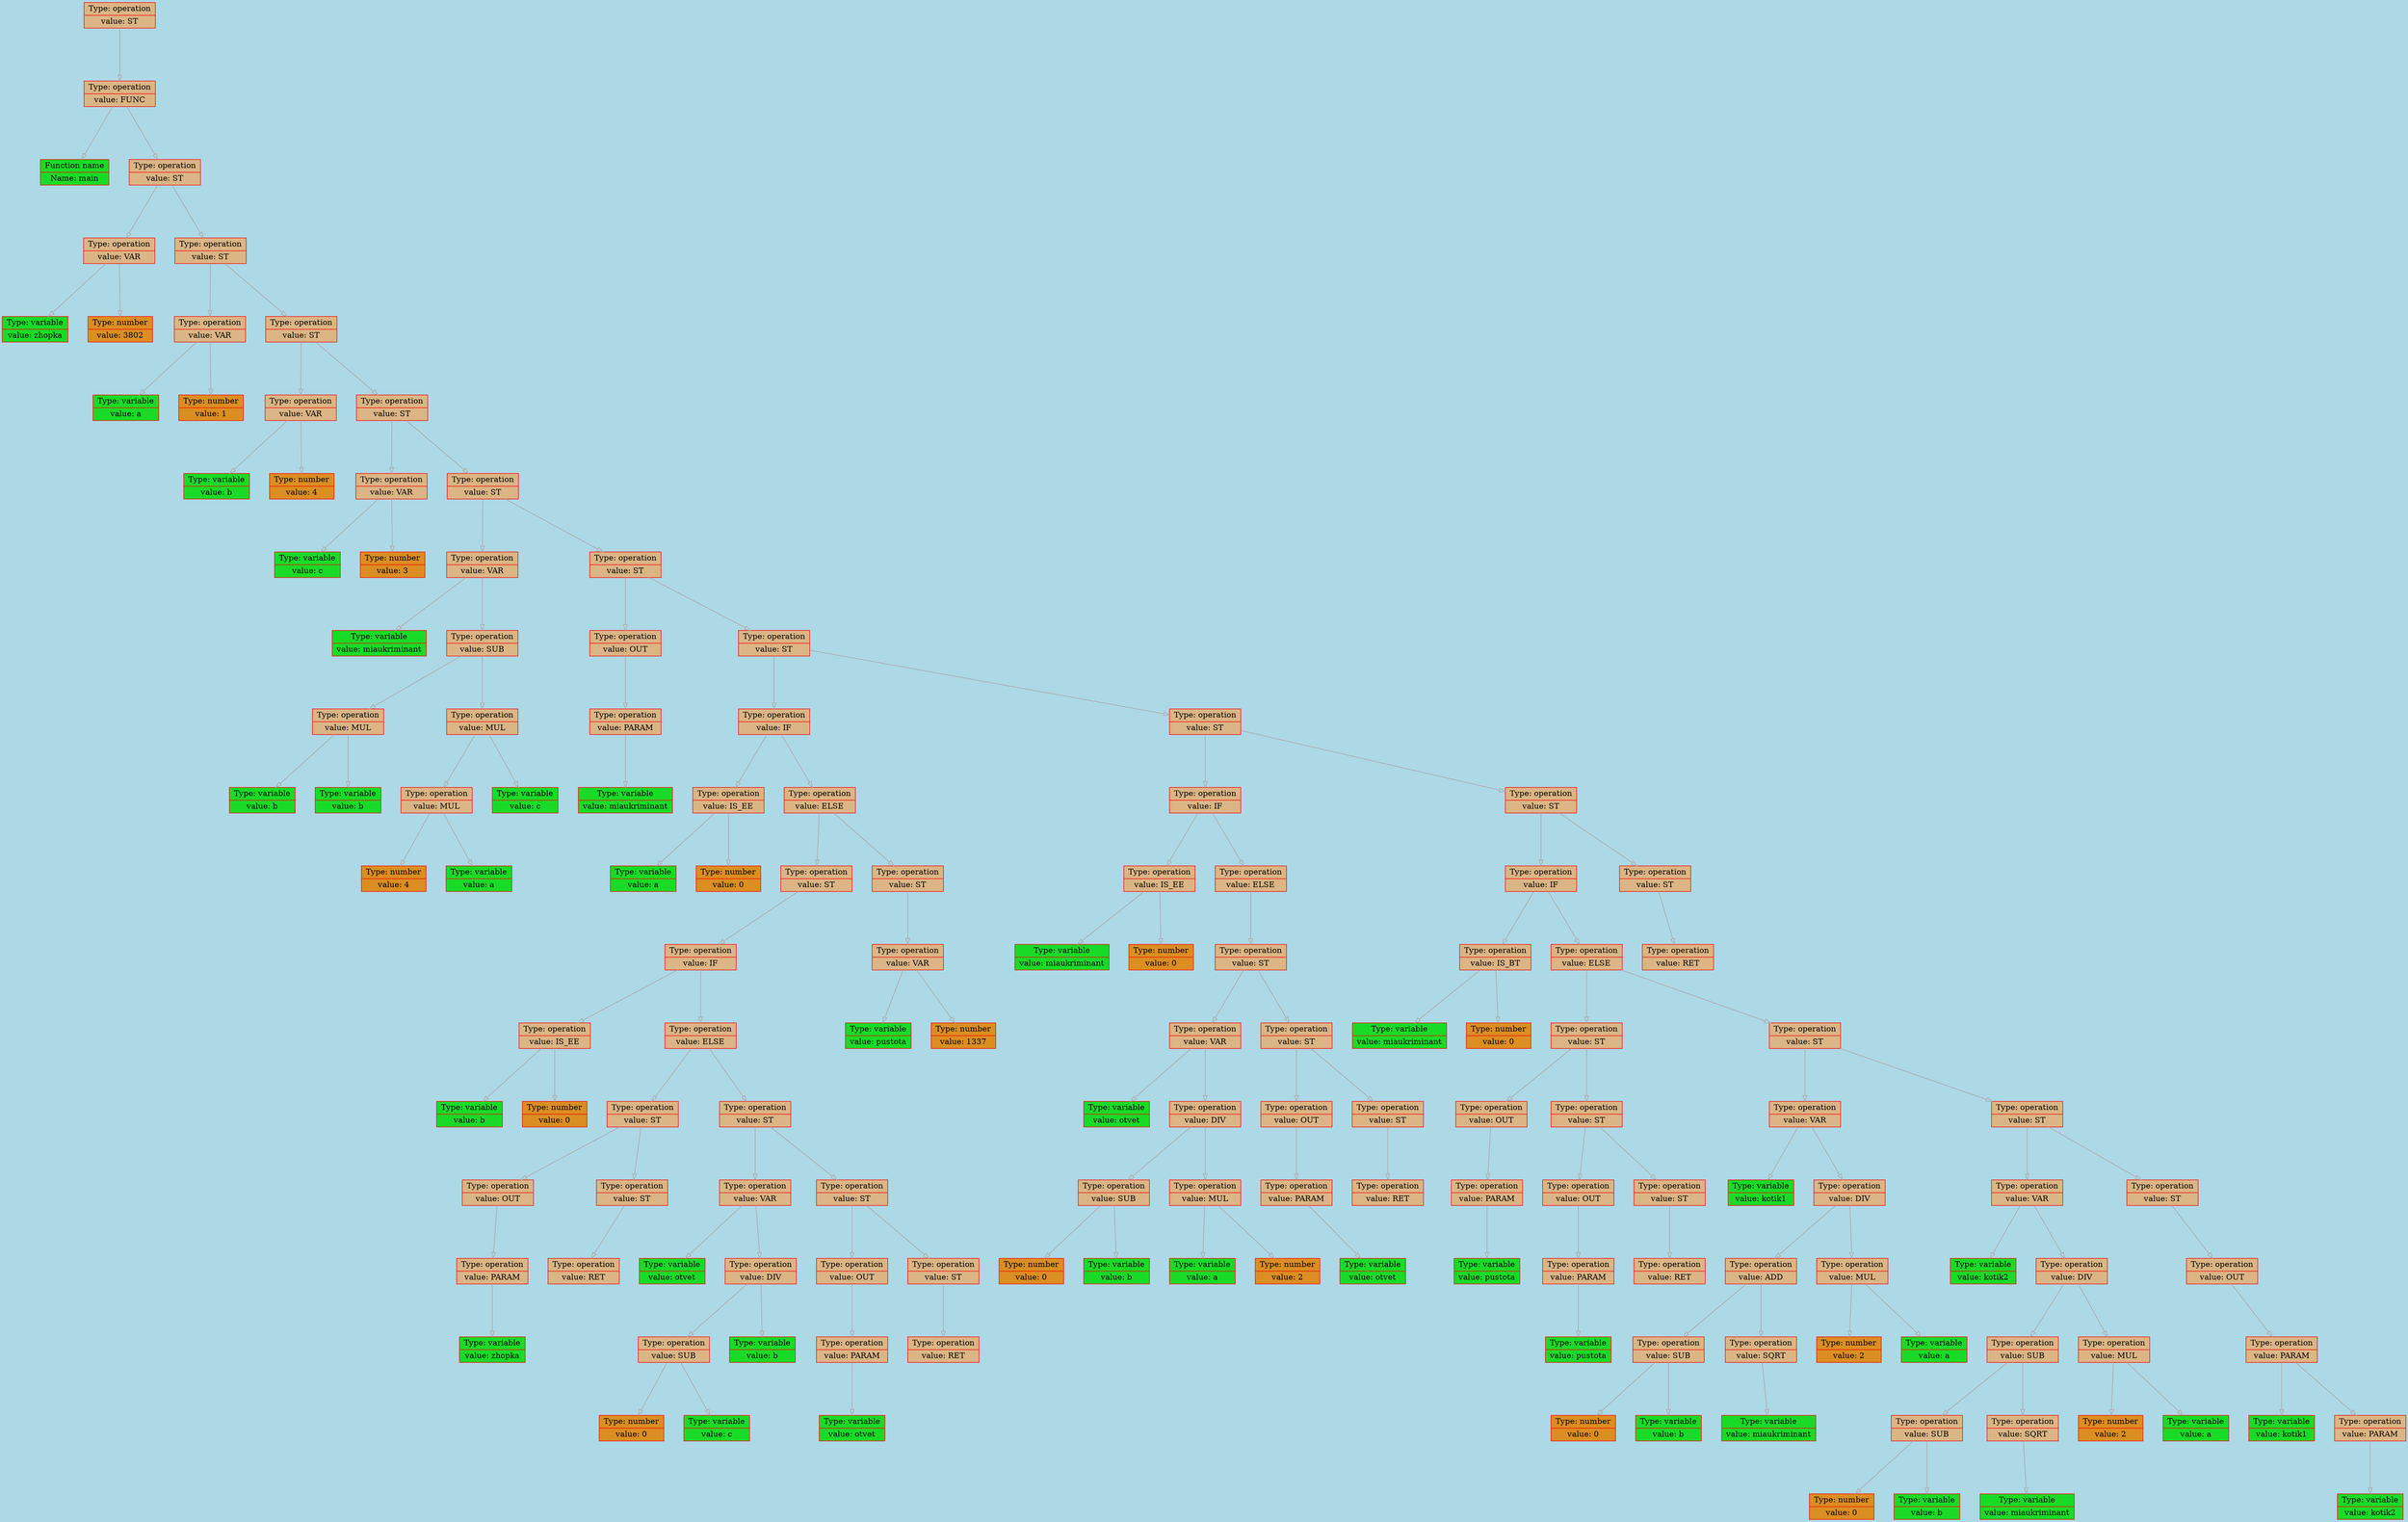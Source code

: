 
    digraph g {
        bgcolor="lightblue";
        dpi      = 200;
        fontname = "Comic Sans MS";
        fontsize = 20;
        rankdir   =  TB;
        edge [color = darkgrey, arrowhead = onormal, arrowsize = 1, penwidth = 1.2]
        graph[fillcolor = lightgreen, ranksep = 1.3, nodesep = 0.5,
        style = "rounded, filled",color = green, penwidth = 2]

    Node0x563a503e89f0[shape=record, width=0.2, style="filled", color="red", fillcolor="#DBB585",label=" {Type: operation | value: ST}"] 
 
Node0x563a503e89c0[shape=record, width=0.2, style="filled", color="red", fillcolor="#DBB585",label=" {Type: operation | value: FUNC}"] 
 
Node0x563a503dea60[shape=record, width=0.2, style="filled", color="red", fillcolor="#19DB27",label=" {Function name |Name: main}"] 
 
Node0x563a503e8990[shape=record, width=0.2, style="filled", color="red", fillcolor="#DBB585",label=" {Type: operation | value: ST}"] 
 
Node0x563a503deaf0[shape=record, width=0.2, style="filled", color="red", fillcolor="#DBB585",label=" {Type: operation | value: VAR}"] 
 
Node0x563a503dea90[shape=record, width=0.2, style="filled", color="red", fillcolor="#19DB27",label=" {Type: variable | value: zhopka}"] 
 
Node0x563a503deac0[shape=record, width=0.2, style="filled", color="red", fillcolor="#DB8E21",label=" {Type: number | value: 3802}"] 
 
Node0x563a503e8960[shape=record, width=0.2, style="filled", color="red", fillcolor="#DBB585",label=" {Type: operation | value: ST}"] 
 
Node0x563a503deb80[shape=record, width=0.2, style="filled", color="red", fillcolor="#DBB585",label=" {Type: operation | value: VAR}"] 
 
Node0x563a503deb20[shape=record, width=0.2, style="filled", color="red", fillcolor="#19DB27",label=" {Type: variable | value: a}"] 
 
Node0x563a503deb50[shape=record, width=0.2, style="filled", color="red", fillcolor="#DB8E21",label=" {Type: number | value: 1}"] 
 
Node0x563a503e8930[shape=record, width=0.2, style="filled", color="red", fillcolor="#DBB585",label=" {Type: operation | value: ST}"] 
 
Node0x563a503dec10[shape=record, width=0.2, style="filled", color="red", fillcolor="#DBB585",label=" {Type: operation | value: VAR}"] 
 
Node0x563a503debb0[shape=record, width=0.2, style="filled", color="red", fillcolor="#19DB27",label=" {Type: variable | value: b}"] 
 
Node0x563a503debe0[shape=record, width=0.2, style="filled", color="red", fillcolor="#DB8E21",label=" {Type: number | value: 4}"] 
 
Node0x563a503e8900[shape=record, width=0.2, style="filled", color="red", fillcolor="#DBB585",label=" {Type: operation | value: ST}"] 
 
Node0x563a503deca0[shape=record, width=0.2, style="filled", color="red", fillcolor="#DBB585",label=" {Type: operation | value: VAR}"] 
 
Node0x563a503dec40[shape=record, width=0.2, style="filled", color="red", fillcolor="#19DB27",label=" {Type: variable | value: c}"] 
 
Node0x563a503dec70[shape=record, width=0.2, style="filled", color="red", fillcolor="#DB8E21",label=" {Type: number | value: 3}"] 
 
Node0x563a503e88d0[shape=record, width=0.2, style="filled", color="red", fillcolor="#DBB585",label=" {Type: operation | value: ST}"] 
 
Node0x563a503deeb0[shape=record, width=0.2, style="filled", color="red", fillcolor="#DBB585",label=" {Type: operation | value: VAR}"] 
 
Node0x563a503decd0[shape=record, width=0.2, style="filled", color="red", fillcolor="#19DB27",label=" {Type: variable | value: miaukriminant}"] 
 
Node0x563a503dee80[shape=record, width=0.2, style="filled", color="red", fillcolor="#DBB585",label=" {Type: operation | value: SUB}"] 
 
Node0x563a503ded60[shape=record, width=0.2, style="filled", color="red", fillcolor="#DBB585",label=" {Type: operation | value: MUL}"] 
 
Node0x563a503ded00[shape=record, width=0.2, style="filled", color="red", fillcolor="#19DB27",label=" {Type: variable | value: b}"] 
 
Node0x563a503ded30[shape=record, width=0.2, style="filled", color="red", fillcolor="#19DB27",label=" {Type: variable | value: b}"] 
 
Node0x563a503dee50[shape=record, width=0.2, style="filled", color="red", fillcolor="#DBB585",label=" {Type: operation | value: MUL}"] 
 
Node0x563a503dedf0[shape=record, width=0.2, style="filled", color="red", fillcolor="#DBB585",label=" {Type: operation | value: MUL}"] 
 
Node0x563a503ded90[shape=record, width=0.2, style="filled", color="red", fillcolor="#DB8E21",label=" {Type: number | value: 4}"] 
 
Node0x563a503dedc0[shape=record, width=0.2, style="filled", color="red", fillcolor="#19DB27",label=" {Type: variable | value: a}"] 
 
Node0x563a503dee20[shape=record, width=0.2, style="filled", color="red", fillcolor="#19DB27",label=" {Type: variable | value: c}"] 
 
Node0x563a503e88a0[shape=record, width=0.2, style="filled", color="red", fillcolor="#DBB585",label=" {Type: operation | value: ST}"] 
 
Node0x563a503def40[shape=record, width=0.2, style="filled", color="red", fillcolor="#DBB585",label=" {Type: operation | value: OUT}"] 
 
Node0x563a503def10[shape=record, width=0.2, style="filled", color="red", fillcolor="#DBB585",label=" {Type: operation | value: PARAM}"] 
 
Node0x563a503deee0[shape=record, width=0.2, style="filled", color="red", fillcolor="#19DB27",label=" {Type: variable | value: miaukriminant}"] 
 
Node0x563a503e8870[shape=record, width=0.2, style="filled", color="red", fillcolor="#DBB585",label=" {Type: operation | value: ST}"] 
 
Node0x563a503e7ac0[shape=record, width=0.2, style="filled", color="red", fillcolor="#DBB585",label=" {Type: operation | value: IF}"] 
 
Node0x563a503defd0[shape=record, width=0.2, style="filled", color="red", fillcolor="#DBB585",label=" {Type: operation | value: IS_EE}"] 
 
Node0x563a503def70[shape=record, width=0.2, style="filled", color="red", fillcolor="#19DB27",label=" {Type: variable | value: a}"] 
 
Node0x563a503defa0[shape=record, width=0.2, style="filled", color="red", fillcolor="#DB8E21",label=" {Type: number | value: 0}"] 
 
Node0x563a503e7a90[shape=record, width=0.2, style="filled", color="red", fillcolor="#DBB585",label=" {Type: operation | value: ELSE}"] 
 
Node0x563a503e79a0[shape=record, width=0.2, style="filled", color="red", fillcolor="#DBB585",label=" {Type: operation | value: ST}"] 
 
Node0x563a503e7970[shape=record, width=0.2, style="filled", color="red", fillcolor="#DBB585",label=" {Type: operation | value: IF}"] 
 
Node0x563a503df060[shape=record, width=0.2, style="filled", color="red", fillcolor="#DBB585",label=" {Type: operation | value: IS_EE}"] 
 
Node0x563a503df000[shape=record, width=0.2, style="filled", color="red", fillcolor="#19DB27",label=" {Type: variable | value: b}"] 
 
Node0x563a503df030[shape=record, width=0.2, style="filled", color="red", fillcolor="#DB8E21",label=" {Type: number | value: 0}"] 
 
Node0x563a503e7940[shape=record, width=0.2, style="filled", color="red", fillcolor="#DBB585",label=" {Type: operation | value: ELSE}"] 
 
Node0x563a503df180[shape=record, width=0.2, style="filled", color="red", fillcolor="#DBB585",label=" {Type: operation | value: ST}"] 
 
Node0x563a503df0f0[shape=record, width=0.2, style="filled", color="red", fillcolor="#DBB585",label=" {Type: operation | value: OUT}"] 
 
Node0x563a503df0c0[shape=record, width=0.2, style="filled", color="red", fillcolor="#DBB585",label=" {Type: operation | value: PARAM}"] 
 
Node0x563a503df090[shape=record, width=0.2, style="filled", color="red", fillcolor="#19DB27",label=" {Type: variable | value: zhopka}"] 
 
Node0x563a503df150[shape=record, width=0.2, style="filled", color="red", fillcolor="#DBB585",label=" {Type: operation | value: ST}"] 
 
Node0x563a503df120[shape=record, width=0.2, style="filled", color="red", fillcolor="#DBB585",label=" {Type: operation | value: RET}"] 
 
Node0x563a503e7910[shape=record, width=0.2, style="filled", color="red", fillcolor="#DBB585",label=" {Type: operation | value: ST}"] 
 
Node0x563a503e77c0[shape=record, width=0.2, style="filled", color="red", fillcolor="#DBB585",label=" {Type: operation | value: VAR}"] 
 
Node0x563a503df1b0[shape=record, width=0.2, style="filled", color="red", fillcolor="#19DB27",label=" {Type: variable | value: otvet}"] 
 
Node0x563a503e7790[shape=record, width=0.2, style="filled", color="red", fillcolor="#DBB585",label=" {Type: operation | value: DIV}"] 
 
Node0x563a503e7730[shape=record, width=0.2, style="filled", color="red", fillcolor="#DBB585",label=" {Type: operation | value: SUB}"] 
 
Node0x563a503df1e0[shape=record, width=0.2, style="filled", color="red", fillcolor="#DB8E21",label=" {Type: number | value: 0}"] 
 
Node0x563a503e7700[shape=record, width=0.2, style="filled", color="red", fillcolor="#19DB27",label=" {Type: variable | value: c}"] 
 
Node0x563a503e7760[shape=record, width=0.2, style="filled", color="red", fillcolor="#19DB27",label=" {Type: variable | value: b}"] 
 
Node0x563a503e78e0[shape=record, width=0.2, style="filled", color="red", fillcolor="#DBB585",label=" {Type: operation | value: ST}"] 
 
Node0x563a503e7850[shape=record, width=0.2, style="filled", color="red", fillcolor="#DBB585",label=" {Type: operation | value: OUT}"] 
 
Node0x563a503e7820[shape=record, width=0.2, style="filled", color="red", fillcolor="#DBB585",label=" {Type: operation | value: PARAM}"] 
 
Node0x563a503e77f0[shape=record, width=0.2, style="filled", color="red", fillcolor="#19DB27",label=" {Type: variable | value: otvet}"] 
 
Node0x563a503e78b0[shape=record, width=0.2, style="filled", color="red", fillcolor="#DBB585",label=" {Type: operation | value: ST}"] 
 
Node0x563a503e7880[shape=record, width=0.2, style="filled", color="red", fillcolor="#DBB585",label=" {Type: operation | value: RET}"] 
 
Node0x563a503e7a60[shape=record, width=0.2, style="filled", color="red", fillcolor="#DBB585",label=" {Type: operation | value: ST}"] 
 
Node0x563a503e7a30[shape=record, width=0.2, style="filled", color="red", fillcolor="#DBB585",label=" {Type: operation | value: VAR}"] 
 
Node0x563a503e79d0[shape=record, width=0.2, style="filled", color="red", fillcolor="#19DB27",label=" {Type: variable | value: pustota}"] 
 
Node0x563a503e7a00[shape=record, width=0.2, style="filled", color="red", fillcolor="#DB8E21",label=" {Type: number | value: 1337}"] 
 
Node0x563a503e8840[shape=record, width=0.2, style="filled", color="red", fillcolor="#DBB585",label=" {Type: operation | value: ST}"] 
 
Node0x563a503e7eb0[shape=record, width=0.2, style="filled", color="red", fillcolor="#DBB585",label=" {Type: operation | value: IF}"] 
 
Node0x563a503e7b50[shape=record, width=0.2, style="filled", color="red", fillcolor="#DBB585",label=" {Type: operation | value: IS_EE}"] 
 
Node0x563a503e7af0[shape=record, width=0.2, style="filled", color="red", fillcolor="#19DB27",label=" {Type: variable | value: miaukriminant}"] 
 
Node0x563a503e7b20[shape=record, width=0.2, style="filled", color="red", fillcolor="#DB8E21",label=" {Type: number | value: 0}"] 
 
Node0x563a503e7e80[shape=record, width=0.2, style="filled", color="red", fillcolor="#DBB585",label=" {Type: operation | value: ELSE}"] 
 
Node0x563a503e7e50[shape=record, width=0.2, style="filled", color="red", fillcolor="#DBB585",label=" {Type: operation | value: ST}"] 
 
Node0x563a503e7d00[shape=record, width=0.2, style="filled", color="red", fillcolor="#DBB585",label=" {Type: operation | value: VAR}"] 
 
Node0x563a503e7b80[shape=record, width=0.2, style="filled", color="red", fillcolor="#19DB27",label=" {Type: variable | value: otvet}"] 
 
Node0x563a503e7cd0[shape=record, width=0.2, style="filled", color="red", fillcolor="#DBB585",label=" {Type: operation | value: DIV}"] 
 
Node0x563a503e7c10[shape=record, width=0.2, style="filled", color="red", fillcolor="#DBB585",label=" {Type: operation | value: SUB}"] 
 
Node0x563a503e7bb0[shape=record, width=0.2, style="filled", color="red", fillcolor="#DB8E21",label=" {Type: number | value: 0}"] 
 
Node0x563a503e7be0[shape=record, width=0.2, style="filled", color="red", fillcolor="#19DB27",label=" {Type: variable | value: b}"] 
 
Node0x563a503e7ca0[shape=record, width=0.2, style="filled", color="red", fillcolor="#DBB585",label=" {Type: operation | value: MUL}"] 
 
Node0x563a503e7c40[shape=record, width=0.2, style="filled", color="red", fillcolor="#19DB27",label=" {Type: variable | value: a}"] 
 
Node0x563a503e7c70[shape=record, width=0.2, style="filled", color="red", fillcolor="#DB8E21",label=" {Type: number | value: 2}"] 
 
Node0x563a503e7e20[shape=record, width=0.2, style="filled", color="red", fillcolor="#DBB585",label=" {Type: operation | value: ST}"] 
 
Node0x563a503e7d90[shape=record, width=0.2, style="filled", color="red", fillcolor="#DBB585",label=" {Type: operation | value: OUT}"] 
 
Node0x563a503e7d60[shape=record, width=0.2, style="filled", color="red", fillcolor="#DBB585",label=" {Type: operation | value: PARAM}"] 
 
Node0x563a503e7d30[shape=record, width=0.2, style="filled", color="red", fillcolor="#19DB27",label=" {Type: variable | value: otvet}"] 
 
Node0x563a503e7df0[shape=record, width=0.2, style="filled", color="red", fillcolor="#DBB585",label=" {Type: operation | value: ST}"] 
 
Node0x563a503e7dc0[shape=record, width=0.2, style="filled", color="red", fillcolor="#DBB585",label=" {Type: operation | value: RET}"] 
 
Node0x563a503e8810[shape=record, width=0.2, style="filled", color="red", fillcolor="#DBB585",label=" {Type: operation | value: ST}"] 
 
Node0x563a503e8780[shape=record, width=0.2, style="filled", color="red", fillcolor="#DBB585",label=" {Type: operation | value: IF}"] 
 
Node0x563a503e7f40[shape=record, width=0.2, style="filled", color="red", fillcolor="#DBB585",label=" {Type: operation | value: IS_BT}"] 
 
Node0x563a503e7ee0[shape=record, width=0.2, style="filled", color="red", fillcolor="#19DB27",label=" {Type: variable | value: miaukriminant}"] 
 
Node0x563a503e7f10[shape=record, width=0.2, style="filled", color="red", fillcolor="#DB8E21",label=" {Type: number | value: 0}"] 
 
Node0x563a503e8750[shape=record, width=0.2, style="filled", color="red", fillcolor="#DBB585",label=" {Type: operation | value: ELSE}"] 
 
Node0x563a503e8120[shape=record, width=0.2, style="filled", color="red", fillcolor="#DBB585",label=" {Type: operation | value: ST}"] 
 
Node0x563a503e7fd0[shape=record, width=0.2, style="filled", color="red", fillcolor="#DBB585",label=" {Type: operation | value: OUT}"] 
 
Node0x563a503e7fa0[shape=record, width=0.2, style="filled", color="red", fillcolor="#DBB585",label=" {Type: operation | value: PARAM}"] 
 
Node0x563a503e7f70[shape=record, width=0.2, style="filled", color="red", fillcolor="#19DB27",label=" {Type: variable | value: pustota}"] 
 
Node0x563a503e80f0[shape=record, width=0.2, style="filled", color="red", fillcolor="#DBB585",label=" {Type: operation | value: ST}"] 
 
Node0x563a503e8060[shape=record, width=0.2, style="filled", color="red", fillcolor="#DBB585",label=" {Type: operation | value: OUT}"] 
 
Node0x563a503e8030[shape=record, width=0.2, style="filled", color="red", fillcolor="#DBB585",label=" {Type: operation | value: PARAM}"] 
 
Node0x563a503e8000[shape=record, width=0.2, style="filled", color="red", fillcolor="#19DB27",label=" {Type: variable | value: pustota}"] 
 
Node0x563a503e80c0[shape=record, width=0.2, style="filled", color="red", fillcolor="#DBB585",label=" {Type: operation | value: ST}"] 
 
Node0x563a503e8090[shape=record, width=0.2, style="filled", color="red", fillcolor="#DBB585",label=" {Type: operation | value: RET}"] 
 
Node0x563a503e8720[shape=record, width=0.2, style="filled", color="red", fillcolor="#DBB585",label=" {Type: operation | value: ST}"] 
 
Node0x563a503e8360[shape=record, width=0.2, style="filled", color="red", fillcolor="#DBB585",label=" {Type: operation | value: VAR}"] 
 
Node0x563a503e8150[shape=record, width=0.2, style="filled", color="red", fillcolor="#19DB27",label=" {Type: variable | value: kotik1}"] 
 
Node0x563a503e8330[shape=record, width=0.2, style="filled", color="red", fillcolor="#DBB585",label=" {Type: operation | value: DIV}"] 
 
Node0x563a503e8270[shape=record, width=0.2, style="filled", color="red", fillcolor="#DBB585",label=" {Type: operation | value: ADD}"] 
 
Node0x563a503e81e0[shape=record, width=0.2, style="filled", color="red", fillcolor="#DBB585",label=" {Type: operation | value: SUB}"] 
 
Node0x563a503e8180[shape=record, width=0.2, style="filled", color="red", fillcolor="#DB8E21",label=" {Type: number | value: 0}"] 
 
Node0x563a503e81b0[shape=record, width=0.2, style="filled", color="red", fillcolor="#19DB27",label=" {Type: variable | value: b}"] 
 
Node0x563a503e8240[shape=record, width=0.2, style="filled", color="red", fillcolor="#DBB585",label=" {Type: operation | value: SQRT}"] 
 
Node0x563a503e8210[shape=record, width=0.2, style="filled", color="red", fillcolor="#19DB27",label=" {Type: variable | value: miaukriminant}"] 
 
Node0x563a503e8300[shape=record, width=0.2, style="filled", color="red", fillcolor="#DBB585",label=" {Type: operation | value: MUL}"] 
 
Node0x563a503e82a0[shape=record, width=0.2, style="filled", color="red", fillcolor="#DB8E21",label=" {Type: number | value: 2}"] 
 
Node0x563a503e82d0[shape=record, width=0.2, style="filled", color="red", fillcolor="#19DB27",label=" {Type: variable | value: a}"] 
 
Node0x563a503e86f0[shape=record, width=0.2, style="filled", color="red", fillcolor="#DBB585",label=" {Type: operation | value: ST}"] 
 
Node0x563a503e85a0[shape=record, width=0.2, style="filled", color="red", fillcolor="#DBB585",label=" {Type: operation | value: VAR}"] 
 
Node0x563a503e8390[shape=record, width=0.2, style="filled", color="red", fillcolor="#19DB27",label=" {Type: variable | value: kotik2}"] 
 
Node0x563a503e8570[shape=record, width=0.2, style="filled", color="red", fillcolor="#DBB585",label=" {Type: operation | value: DIV}"] 
 
Node0x563a503e84b0[shape=record, width=0.2, style="filled", color="red", fillcolor="#DBB585",label=" {Type: operation | value: SUB}"] 
 
Node0x563a503e8420[shape=record, width=0.2, style="filled", color="red", fillcolor="#DBB585",label=" {Type: operation | value: SUB}"] 
 
Node0x563a503e83c0[shape=record, width=0.2, style="filled", color="red", fillcolor="#DB8E21",label=" {Type: number | value: 0}"] 
 
Node0x563a503e83f0[shape=record, width=0.2, style="filled", color="red", fillcolor="#19DB27",label=" {Type: variable | value: b}"] 
 
Node0x563a503e8480[shape=record, width=0.2, style="filled", color="red", fillcolor="#DBB585",label=" {Type: operation | value: SQRT}"] 
 
Node0x563a503e8450[shape=record, width=0.2, style="filled", color="red", fillcolor="#19DB27",label=" {Type: variable | value: miaukriminant}"] 
 
Node0x563a503e8540[shape=record, width=0.2, style="filled", color="red", fillcolor="#DBB585",label=" {Type: operation | value: MUL}"] 
 
Node0x563a503e84e0[shape=record, width=0.2, style="filled", color="red", fillcolor="#DB8E21",label=" {Type: number | value: 2}"] 
 
Node0x563a503e8510[shape=record, width=0.2, style="filled", color="red", fillcolor="#19DB27",label=" {Type: variable | value: a}"] 
 
Node0x563a503e86c0[shape=record, width=0.2, style="filled", color="red", fillcolor="#DBB585",label=" {Type: operation | value: ST}"] 
 
Node0x563a503e8690[shape=record, width=0.2, style="filled", color="red", fillcolor="#DBB585",label=" {Type: operation | value: OUT}"] 
 
Node0x563a503e8660[shape=record, width=0.2, style="filled", color="red", fillcolor="#DBB585",label=" {Type: operation | value: PARAM}"] 
 
Node0x563a503e85d0[shape=record, width=0.2, style="filled", color="red", fillcolor="#19DB27",label=" {Type: variable | value: kotik1}"] 
 
Node0x563a503e8630[shape=record, width=0.2, style="filled", color="red", fillcolor="#DBB585",label=" {Type: operation | value: PARAM}"] 
 
Node0x563a503e8600[shape=record, width=0.2, style="filled", color="red", fillcolor="#19DB27",label=" {Type: variable | value: kotik2}"] 
 
Node0x563a503e87e0[shape=record, width=0.2, style="filled", color="red", fillcolor="#DBB585",label=" {Type: operation | value: ST}"] 
 
Node0x563a503e87b0[shape=record, width=0.2, style="filled", color="red", fillcolor="#DBB585",label=" {Type: operation | value: RET}"] 
 
Node0x563a503e89f0->Node0x563a503e89c0
Node0x563a503e89c0->Node0x563a503dea60
Node0x563a503e89c0->Node0x563a503e8990
Node0x563a503e8990->Node0x563a503deaf0
Node0x563a503deaf0->Node0x563a503dea90
Node0x563a503deaf0->Node0x563a503deac0
Node0x563a503e8990->Node0x563a503e8960
Node0x563a503e8960->Node0x563a503deb80
Node0x563a503deb80->Node0x563a503deb20
Node0x563a503deb80->Node0x563a503deb50
Node0x563a503e8960->Node0x563a503e8930
Node0x563a503e8930->Node0x563a503dec10
Node0x563a503dec10->Node0x563a503debb0
Node0x563a503dec10->Node0x563a503debe0
Node0x563a503e8930->Node0x563a503e8900
Node0x563a503e8900->Node0x563a503deca0
Node0x563a503deca0->Node0x563a503dec40
Node0x563a503deca0->Node0x563a503dec70
Node0x563a503e8900->Node0x563a503e88d0
Node0x563a503e88d0->Node0x563a503deeb0
Node0x563a503deeb0->Node0x563a503decd0
Node0x563a503deeb0->Node0x563a503dee80
Node0x563a503dee80->Node0x563a503ded60
Node0x563a503ded60->Node0x563a503ded00
Node0x563a503ded60->Node0x563a503ded30
Node0x563a503dee80->Node0x563a503dee50
Node0x563a503dee50->Node0x563a503dedf0
Node0x563a503dedf0->Node0x563a503ded90
Node0x563a503dedf0->Node0x563a503dedc0
Node0x563a503dee50->Node0x563a503dee20
Node0x563a503e88d0->Node0x563a503e88a0
Node0x563a503e88a0->Node0x563a503def40
Node0x563a503def40->Node0x563a503def10
Node0x563a503def10->Node0x563a503deee0
Node0x563a503e88a0->Node0x563a503e8870
Node0x563a503e8870->Node0x563a503e7ac0
Node0x563a503e7ac0->Node0x563a503defd0
Node0x563a503defd0->Node0x563a503def70
Node0x563a503defd0->Node0x563a503defa0
Node0x563a503e7ac0->Node0x563a503e7a90
Node0x563a503e7a90->Node0x563a503e79a0
Node0x563a503e79a0->Node0x563a503e7970
Node0x563a503e7970->Node0x563a503df060
Node0x563a503df060->Node0x563a503df000
Node0x563a503df060->Node0x563a503df030
Node0x563a503e7970->Node0x563a503e7940
Node0x563a503e7940->Node0x563a503df180
Node0x563a503df180->Node0x563a503df0f0
Node0x563a503df0f0->Node0x563a503df0c0
Node0x563a503df0c0->Node0x563a503df090
Node0x563a503df180->Node0x563a503df150
Node0x563a503df150->Node0x563a503df120
Node0x563a503e7940->Node0x563a503e7910
Node0x563a503e7910->Node0x563a503e77c0
Node0x563a503e77c0->Node0x563a503df1b0
Node0x563a503e77c0->Node0x563a503e7790
Node0x563a503e7790->Node0x563a503e7730
Node0x563a503e7730->Node0x563a503df1e0
Node0x563a503e7730->Node0x563a503e7700
Node0x563a503e7790->Node0x563a503e7760
Node0x563a503e7910->Node0x563a503e78e0
Node0x563a503e78e0->Node0x563a503e7850
Node0x563a503e7850->Node0x563a503e7820
Node0x563a503e7820->Node0x563a503e77f0
Node0x563a503e78e0->Node0x563a503e78b0
Node0x563a503e78b0->Node0x563a503e7880
Node0x563a503e7a90->Node0x563a503e7a60
Node0x563a503e7a60->Node0x563a503e7a30
Node0x563a503e7a30->Node0x563a503e79d0
Node0x563a503e7a30->Node0x563a503e7a00
Node0x563a503e8870->Node0x563a503e8840
Node0x563a503e8840->Node0x563a503e7eb0
Node0x563a503e7eb0->Node0x563a503e7b50
Node0x563a503e7b50->Node0x563a503e7af0
Node0x563a503e7b50->Node0x563a503e7b20
Node0x563a503e7eb0->Node0x563a503e7e80
Node0x563a503e7e80->Node0x563a503e7e50
Node0x563a503e7e50->Node0x563a503e7d00
Node0x563a503e7d00->Node0x563a503e7b80
Node0x563a503e7d00->Node0x563a503e7cd0
Node0x563a503e7cd0->Node0x563a503e7c10
Node0x563a503e7c10->Node0x563a503e7bb0
Node0x563a503e7c10->Node0x563a503e7be0
Node0x563a503e7cd0->Node0x563a503e7ca0
Node0x563a503e7ca0->Node0x563a503e7c40
Node0x563a503e7ca0->Node0x563a503e7c70
Node0x563a503e7e50->Node0x563a503e7e20
Node0x563a503e7e20->Node0x563a503e7d90
Node0x563a503e7d90->Node0x563a503e7d60
Node0x563a503e7d60->Node0x563a503e7d30
Node0x563a503e7e20->Node0x563a503e7df0
Node0x563a503e7df0->Node0x563a503e7dc0
Node0x563a503e8840->Node0x563a503e8810
Node0x563a503e8810->Node0x563a503e8780
Node0x563a503e8780->Node0x563a503e7f40
Node0x563a503e7f40->Node0x563a503e7ee0
Node0x563a503e7f40->Node0x563a503e7f10
Node0x563a503e8780->Node0x563a503e8750
Node0x563a503e8750->Node0x563a503e8120
Node0x563a503e8120->Node0x563a503e7fd0
Node0x563a503e7fd0->Node0x563a503e7fa0
Node0x563a503e7fa0->Node0x563a503e7f70
Node0x563a503e8120->Node0x563a503e80f0
Node0x563a503e80f0->Node0x563a503e8060
Node0x563a503e8060->Node0x563a503e8030
Node0x563a503e8030->Node0x563a503e8000
Node0x563a503e80f0->Node0x563a503e80c0
Node0x563a503e80c0->Node0x563a503e8090
Node0x563a503e8750->Node0x563a503e8720
Node0x563a503e8720->Node0x563a503e8360
Node0x563a503e8360->Node0x563a503e8150
Node0x563a503e8360->Node0x563a503e8330
Node0x563a503e8330->Node0x563a503e8270
Node0x563a503e8270->Node0x563a503e81e0
Node0x563a503e81e0->Node0x563a503e8180
Node0x563a503e81e0->Node0x563a503e81b0
Node0x563a503e8270->Node0x563a503e8240
Node0x563a503e8240->Node0x563a503e8210
Node0x563a503e8330->Node0x563a503e8300
Node0x563a503e8300->Node0x563a503e82a0
Node0x563a503e8300->Node0x563a503e82d0
Node0x563a503e8720->Node0x563a503e86f0
Node0x563a503e86f0->Node0x563a503e85a0
Node0x563a503e85a0->Node0x563a503e8390
Node0x563a503e85a0->Node0x563a503e8570
Node0x563a503e8570->Node0x563a503e84b0
Node0x563a503e84b0->Node0x563a503e8420
Node0x563a503e8420->Node0x563a503e83c0
Node0x563a503e8420->Node0x563a503e83f0
Node0x563a503e84b0->Node0x563a503e8480
Node0x563a503e8480->Node0x563a503e8450
Node0x563a503e8570->Node0x563a503e8540
Node0x563a503e8540->Node0x563a503e84e0
Node0x563a503e8540->Node0x563a503e8510
Node0x563a503e86f0->Node0x563a503e86c0
Node0x563a503e86c0->Node0x563a503e8690
Node0x563a503e8690->Node0x563a503e8660
Node0x563a503e8660->Node0x563a503e85d0
Node0x563a503e8660->Node0x563a503e8630
Node0x563a503e8630->Node0x563a503e8600
Node0x563a503e8810->Node0x563a503e87e0
Node0x563a503e87e0->Node0x563a503e87b0
}
